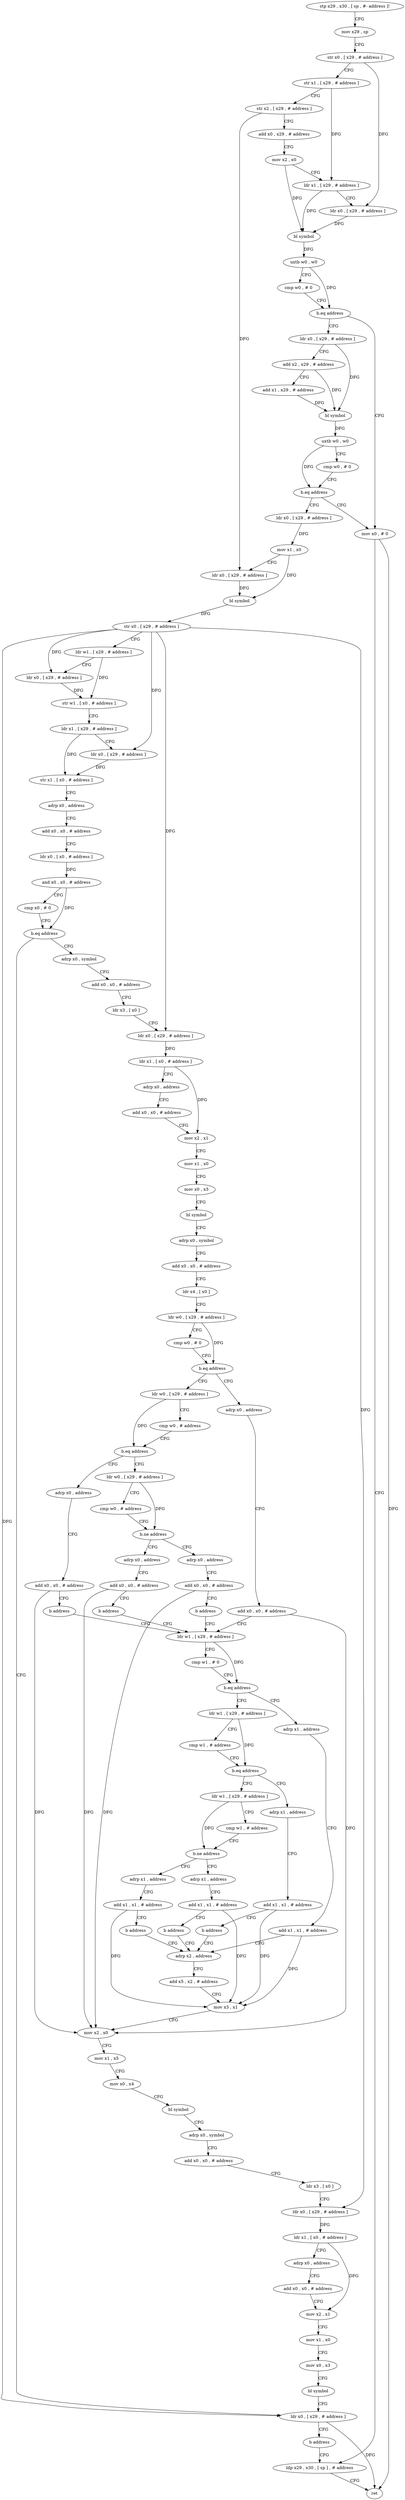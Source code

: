 digraph "func" {
"4283132" [label = "stp x29 , x30 , [ sp , #- address ]!" ]
"4283136" [label = "mov x29 , sp" ]
"4283140" [label = "str x0 , [ x29 , # address ]" ]
"4283144" [label = "str x1 , [ x29 , # address ]" ]
"4283148" [label = "str x2 , [ x29 , # address ]" ]
"4283152" [label = "add x0 , x29 , # address" ]
"4283156" [label = "mov x2 , x0" ]
"4283160" [label = "ldr x1 , [ x29 , # address ]" ]
"4283164" [label = "ldr x0 , [ x29 , # address ]" ]
"4283168" [label = "bl symbol" ]
"4283172" [label = "uxtb w0 , w0" ]
"4283176" [label = "cmp w0 , # 0" ]
"4283180" [label = "b.eq address" ]
"4283576" [label = "mov x0 , # 0" ]
"4283184" [label = "ldr x0 , [ x29 , # address ]" ]
"4283580" [label = "ldp x29 , x30 , [ sp ] , # address" ]
"4283188" [label = "add x2 , x29 , # address" ]
"4283192" [label = "add x1 , x29 , # address" ]
"4283196" [label = "bl symbol" ]
"4283200" [label = "uxtb w0 , w0" ]
"4283204" [label = "cmp w0 , # 0" ]
"4283208" [label = "b.eq address" ]
"4283212" [label = "ldr x0 , [ x29 , # address ]" ]
"4283216" [label = "mov x1 , x0" ]
"4283220" [label = "ldr x0 , [ x29 , # address ]" ]
"4283224" [label = "bl symbol" ]
"4283228" [label = "str x0 , [ x29 , # address ]" ]
"4283232" [label = "ldr w1 , [ x29 , # address ]" ]
"4283236" [label = "ldr x0 , [ x29 , # address ]" ]
"4283240" [label = "str w1 , [ x0 , # address ]" ]
"4283244" [label = "ldr x1 , [ x29 , # address ]" ]
"4283248" [label = "ldr x0 , [ x29 , # address ]" ]
"4283252" [label = "str x1 , [ x0 , # address ]" ]
"4283256" [label = "adrp x0 , address" ]
"4283260" [label = "add x0 , x0 , # address" ]
"4283264" [label = "ldr x0 , [ x0 , # address ]" ]
"4283268" [label = "and x0 , x0 , # address" ]
"4283272" [label = "cmp x0 , # 0" ]
"4283276" [label = "b.eq address" ]
"4283568" [label = "ldr x0 , [ x29 , # address ]" ]
"4283280" [label = "adrp x0 , symbol" ]
"4283572" [label = "b address" ]
"4283284" [label = "add x0 , x0 , # address" ]
"4283288" [label = "ldr x3 , [ x0 ]" ]
"4283292" [label = "ldr x0 , [ x29 , # address ]" ]
"4283296" [label = "ldr x1 , [ x0 , # address ]" ]
"4283300" [label = "adrp x0 , address" ]
"4283304" [label = "add x0 , x0 , # address" ]
"4283308" [label = "mov x2 , x1" ]
"4283312" [label = "mov x1 , x0" ]
"4283316" [label = "mov x0 , x3" ]
"4283320" [label = "bl symbol" ]
"4283324" [label = "adrp x0 , symbol" ]
"4283328" [label = "add x0 , x0 , # address" ]
"4283332" [label = "ldr x4 , [ x0 ]" ]
"4283336" [label = "ldr w0 , [ x29 , # address ]" ]
"4283340" [label = "cmp w0 , # 0" ]
"4283344" [label = "b.eq address" ]
"4283408" [label = "adrp x0 , address" ]
"4283348" [label = "ldr w0 , [ x29 , # address ]" ]
"4283584" [label = "ret" ]
"4283412" [label = "add x0 , x0 , # address" ]
"4283416" [label = "ldr w1 , [ x29 , # address ]" ]
"4283352" [label = "cmp w0 , # address" ]
"4283356" [label = "b.eq address" ]
"4283396" [label = "adrp x0 , address" ]
"4283360" [label = "ldr w0 , [ x29 , # address ]" ]
"4283488" [label = "adrp x1 , address" ]
"4283492" [label = "add x1 , x1 , # address" ]
"4283496" [label = "adrp x2 , address" ]
"4283428" [label = "ldr w1 , [ x29 , # address ]" ]
"4283432" [label = "cmp w1 , # address" ]
"4283436" [label = "b.eq address" ]
"4283476" [label = "adrp x1 , address" ]
"4283440" [label = "ldr w1 , [ x29 , # address ]" ]
"4283400" [label = "add x0 , x0 , # address" ]
"4283404" [label = "b address" ]
"4283364" [label = "cmp w0 , # address" ]
"4283368" [label = "b.ne address" ]
"4283384" [label = "adrp x0 , address" ]
"4283372" [label = "adrp x0 , address" ]
"4283480" [label = "add x1 , x1 , # address" ]
"4283484" [label = "b address" ]
"4283444" [label = "cmp w1 , # address" ]
"4283448" [label = "b.ne address" ]
"4283464" [label = "adrp x1 , address" ]
"4283452" [label = "adrp x1 , address" ]
"4283420" [label = "cmp w1 , # 0" ]
"4283424" [label = "b.eq address" ]
"4283388" [label = "add x0 , x0 , # address" ]
"4283392" [label = "b address" ]
"4283376" [label = "add x0 , x0 , # address" ]
"4283380" [label = "b address" ]
"4283500" [label = "add x5 , x2 , # address" ]
"4283504" [label = "mov x3 , x1" ]
"4283508" [label = "mov x2 , x0" ]
"4283512" [label = "mov x1 , x5" ]
"4283516" [label = "mov x0 , x4" ]
"4283520" [label = "bl symbol" ]
"4283524" [label = "adrp x0 , symbol" ]
"4283528" [label = "add x0 , x0 , # address" ]
"4283532" [label = "ldr x3 , [ x0 ]" ]
"4283536" [label = "ldr x0 , [ x29 , # address ]" ]
"4283540" [label = "ldr x1 , [ x0 , # address ]" ]
"4283544" [label = "adrp x0 , address" ]
"4283548" [label = "add x0 , x0 , # address" ]
"4283552" [label = "mov x2 , x1" ]
"4283556" [label = "mov x1 , x0" ]
"4283560" [label = "mov x0 , x3" ]
"4283564" [label = "bl symbol" ]
"4283468" [label = "add x1 , x1 , # address" ]
"4283472" [label = "b address" ]
"4283456" [label = "add x1 , x1 , # address" ]
"4283460" [label = "b address" ]
"4283132" -> "4283136" [ label = "CFG" ]
"4283136" -> "4283140" [ label = "CFG" ]
"4283140" -> "4283144" [ label = "CFG" ]
"4283140" -> "4283164" [ label = "DFG" ]
"4283144" -> "4283148" [ label = "CFG" ]
"4283144" -> "4283160" [ label = "DFG" ]
"4283148" -> "4283152" [ label = "CFG" ]
"4283148" -> "4283220" [ label = "DFG" ]
"4283152" -> "4283156" [ label = "CFG" ]
"4283156" -> "4283160" [ label = "CFG" ]
"4283156" -> "4283168" [ label = "DFG" ]
"4283160" -> "4283164" [ label = "CFG" ]
"4283160" -> "4283168" [ label = "DFG" ]
"4283164" -> "4283168" [ label = "DFG" ]
"4283168" -> "4283172" [ label = "DFG" ]
"4283172" -> "4283176" [ label = "CFG" ]
"4283172" -> "4283180" [ label = "DFG" ]
"4283176" -> "4283180" [ label = "CFG" ]
"4283180" -> "4283576" [ label = "CFG" ]
"4283180" -> "4283184" [ label = "CFG" ]
"4283576" -> "4283580" [ label = "CFG" ]
"4283576" -> "4283584" [ label = "DFG" ]
"4283184" -> "4283188" [ label = "CFG" ]
"4283184" -> "4283196" [ label = "DFG" ]
"4283580" -> "4283584" [ label = "CFG" ]
"4283188" -> "4283192" [ label = "CFG" ]
"4283188" -> "4283196" [ label = "DFG" ]
"4283192" -> "4283196" [ label = "DFG" ]
"4283196" -> "4283200" [ label = "DFG" ]
"4283200" -> "4283204" [ label = "CFG" ]
"4283200" -> "4283208" [ label = "DFG" ]
"4283204" -> "4283208" [ label = "CFG" ]
"4283208" -> "4283576" [ label = "CFG" ]
"4283208" -> "4283212" [ label = "CFG" ]
"4283212" -> "4283216" [ label = "DFG" ]
"4283216" -> "4283220" [ label = "CFG" ]
"4283216" -> "4283224" [ label = "DFG" ]
"4283220" -> "4283224" [ label = "DFG" ]
"4283224" -> "4283228" [ label = "DFG" ]
"4283228" -> "4283232" [ label = "CFG" ]
"4283228" -> "4283236" [ label = "DFG" ]
"4283228" -> "4283248" [ label = "DFG" ]
"4283228" -> "4283568" [ label = "DFG" ]
"4283228" -> "4283292" [ label = "DFG" ]
"4283228" -> "4283536" [ label = "DFG" ]
"4283232" -> "4283236" [ label = "CFG" ]
"4283232" -> "4283240" [ label = "DFG" ]
"4283236" -> "4283240" [ label = "DFG" ]
"4283240" -> "4283244" [ label = "CFG" ]
"4283244" -> "4283248" [ label = "CFG" ]
"4283244" -> "4283252" [ label = "DFG" ]
"4283248" -> "4283252" [ label = "DFG" ]
"4283252" -> "4283256" [ label = "CFG" ]
"4283256" -> "4283260" [ label = "CFG" ]
"4283260" -> "4283264" [ label = "CFG" ]
"4283264" -> "4283268" [ label = "DFG" ]
"4283268" -> "4283272" [ label = "CFG" ]
"4283268" -> "4283276" [ label = "DFG" ]
"4283272" -> "4283276" [ label = "CFG" ]
"4283276" -> "4283568" [ label = "CFG" ]
"4283276" -> "4283280" [ label = "CFG" ]
"4283568" -> "4283572" [ label = "CFG" ]
"4283568" -> "4283584" [ label = "DFG" ]
"4283280" -> "4283284" [ label = "CFG" ]
"4283572" -> "4283580" [ label = "CFG" ]
"4283284" -> "4283288" [ label = "CFG" ]
"4283288" -> "4283292" [ label = "CFG" ]
"4283292" -> "4283296" [ label = "DFG" ]
"4283296" -> "4283300" [ label = "CFG" ]
"4283296" -> "4283308" [ label = "DFG" ]
"4283300" -> "4283304" [ label = "CFG" ]
"4283304" -> "4283308" [ label = "CFG" ]
"4283308" -> "4283312" [ label = "CFG" ]
"4283312" -> "4283316" [ label = "CFG" ]
"4283316" -> "4283320" [ label = "CFG" ]
"4283320" -> "4283324" [ label = "CFG" ]
"4283324" -> "4283328" [ label = "CFG" ]
"4283328" -> "4283332" [ label = "CFG" ]
"4283332" -> "4283336" [ label = "CFG" ]
"4283336" -> "4283340" [ label = "CFG" ]
"4283336" -> "4283344" [ label = "DFG" ]
"4283340" -> "4283344" [ label = "CFG" ]
"4283344" -> "4283408" [ label = "CFG" ]
"4283344" -> "4283348" [ label = "CFG" ]
"4283408" -> "4283412" [ label = "CFG" ]
"4283348" -> "4283352" [ label = "CFG" ]
"4283348" -> "4283356" [ label = "DFG" ]
"4283412" -> "4283416" [ label = "CFG" ]
"4283412" -> "4283508" [ label = "DFG" ]
"4283416" -> "4283420" [ label = "CFG" ]
"4283416" -> "4283424" [ label = "DFG" ]
"4283352" -> "4283356" [ label = "CFG" ]
"4283356" -> "4283396" [ label = "CFG" ]
"4283356" -> "4283360" [ label = "CFG" ]
"4283396" -> "4283400" [ label = "CFG" ]
"4283360" -> "4283364" [ label = "CFG" ]
"4283360" -> "4283368" [ label = "DFG" ]
"4283488" -> "4283492" [ label = "CFG" ]
"4283492" -> "4283496" [ label = "CFG" ]
"4283492" -> "4283504" [ label = "DFG" ]
"4283496" -> "4283500" [ label = "CFG" ]
"4283428" -> "4283432" [ label = "CFG" ]
"4283428" -> "4283436" [ label = "DFG" ]
"4283432" -> "4283436" [ label = "CFG" ]
"4283436" -> "4283476" [ label = "CFG" ]
"4283436" -> "4283440" [ label = "CFG" ]
"4283476" -> "4283480" [ label = "CFG" ]
"4283440" -> "4283444" [ label = "CFG" ]
"4283440" -> "4283448" [ label = "DFG" ]
"4283400" -> "4283404" [ label = "CFG" ]
"4283400" -> "4283508" [ label = "DFG" ]
"4283404" -> "4283416" [ label = "CFG" ]
"4283364" -> "4283368" [ label = "CFG" ]
"4283368" -> "4283384" [ label = "CFG" ]
"4283368" -> "4283372" [ label = "CFG" ]
"4283384" -> "4283388" [ label = "CFG" ]
"4283372" -> "4283376" [ label = "CFG" ]
"4283480" -> "4283484" [ label = "CFG" ]
"4283480" -> "4283504" [ label = "DFG" ]
"4283484" -> "4283496" [ label = "CFG" ]
"4283444" -> "4283448" [ label = "CFG" ]
"4283448" -> "4283464" [ label = "CFG" ]
"4283448" -> "4283452" [ label = "CFG" ]
"4283464" -> "4283468" [ label = "CFG" ]
"4283452" -> "4283456" [ label = "CFG" ]
"4283420" -> "4283424" [ label = "CFG" ]
"4283424" -> "4283488" [ label = "CFG" ]
"4283424" -> "4283428" [ label = "CFG" ]
"4283388" -> "4283392" [ label = "CFG" ]
"4283388" -> "4283508" [ label = "DFG" ]
"4283392" -> "4283416" [ label = "CFG" ]
"4283376" -> "4283380" [ label = "CFG" ]
"4283376" -> "4283508" [ label = "DFG" ]
"4283380" -> "4283416" [ label = "CFG" ]
"4283500" -> "4283504" [ label = "CFG" ]
"4283504" -> "4283508" [ label = "CFG" ]
"4283508" -> "4283512" [ label = "CFG" ]
"4283512" -> "4283516" [ label = "CFG" ]
"4283516" -> "4283520" [ label = "CFG" ]
"4283520" -> "4283524" [ label = "CFG" ]
"4283524" -> "4283528" [ label = "CFG" ]
"4283528" -> "4283532" [ label = "CFG" ]
"4283532" -> "4283536" [ label = "CFG" ]
"4283536" -> "4283540" [ label = "DFG" ]
"4283540" -> "4283544" [ label = "CFG" ]
"4283540" -> "4283552" [ label = "DFG" ]
"4283544" -> "4283548" [ label = "CFG" ]
"4283548" -> "4283552" [ label = "CFG" ]
"4283552" -> "4283556" [ label = "CFG" ]
"4283556" -> "4283560" [ label = "CFG" ]
"4283560" -> "4283564" [ label = "CFG" ]
"4283564" -> "4283568" [ label = "CFG" ]
"4283468" -> "4283472" [ label = "CFG" ]
"4283468" -> "4283504" [ label = "DFG" ]
"4283472" -> "4283496" [ label = "CFG" ]
"4283456" -> "4283460" [ label = "CFG" ]
"4283456" -> "4283504" [ label = "DFG" ]
"4283460" -> "4283496" [ label = "CFG" ]
}
